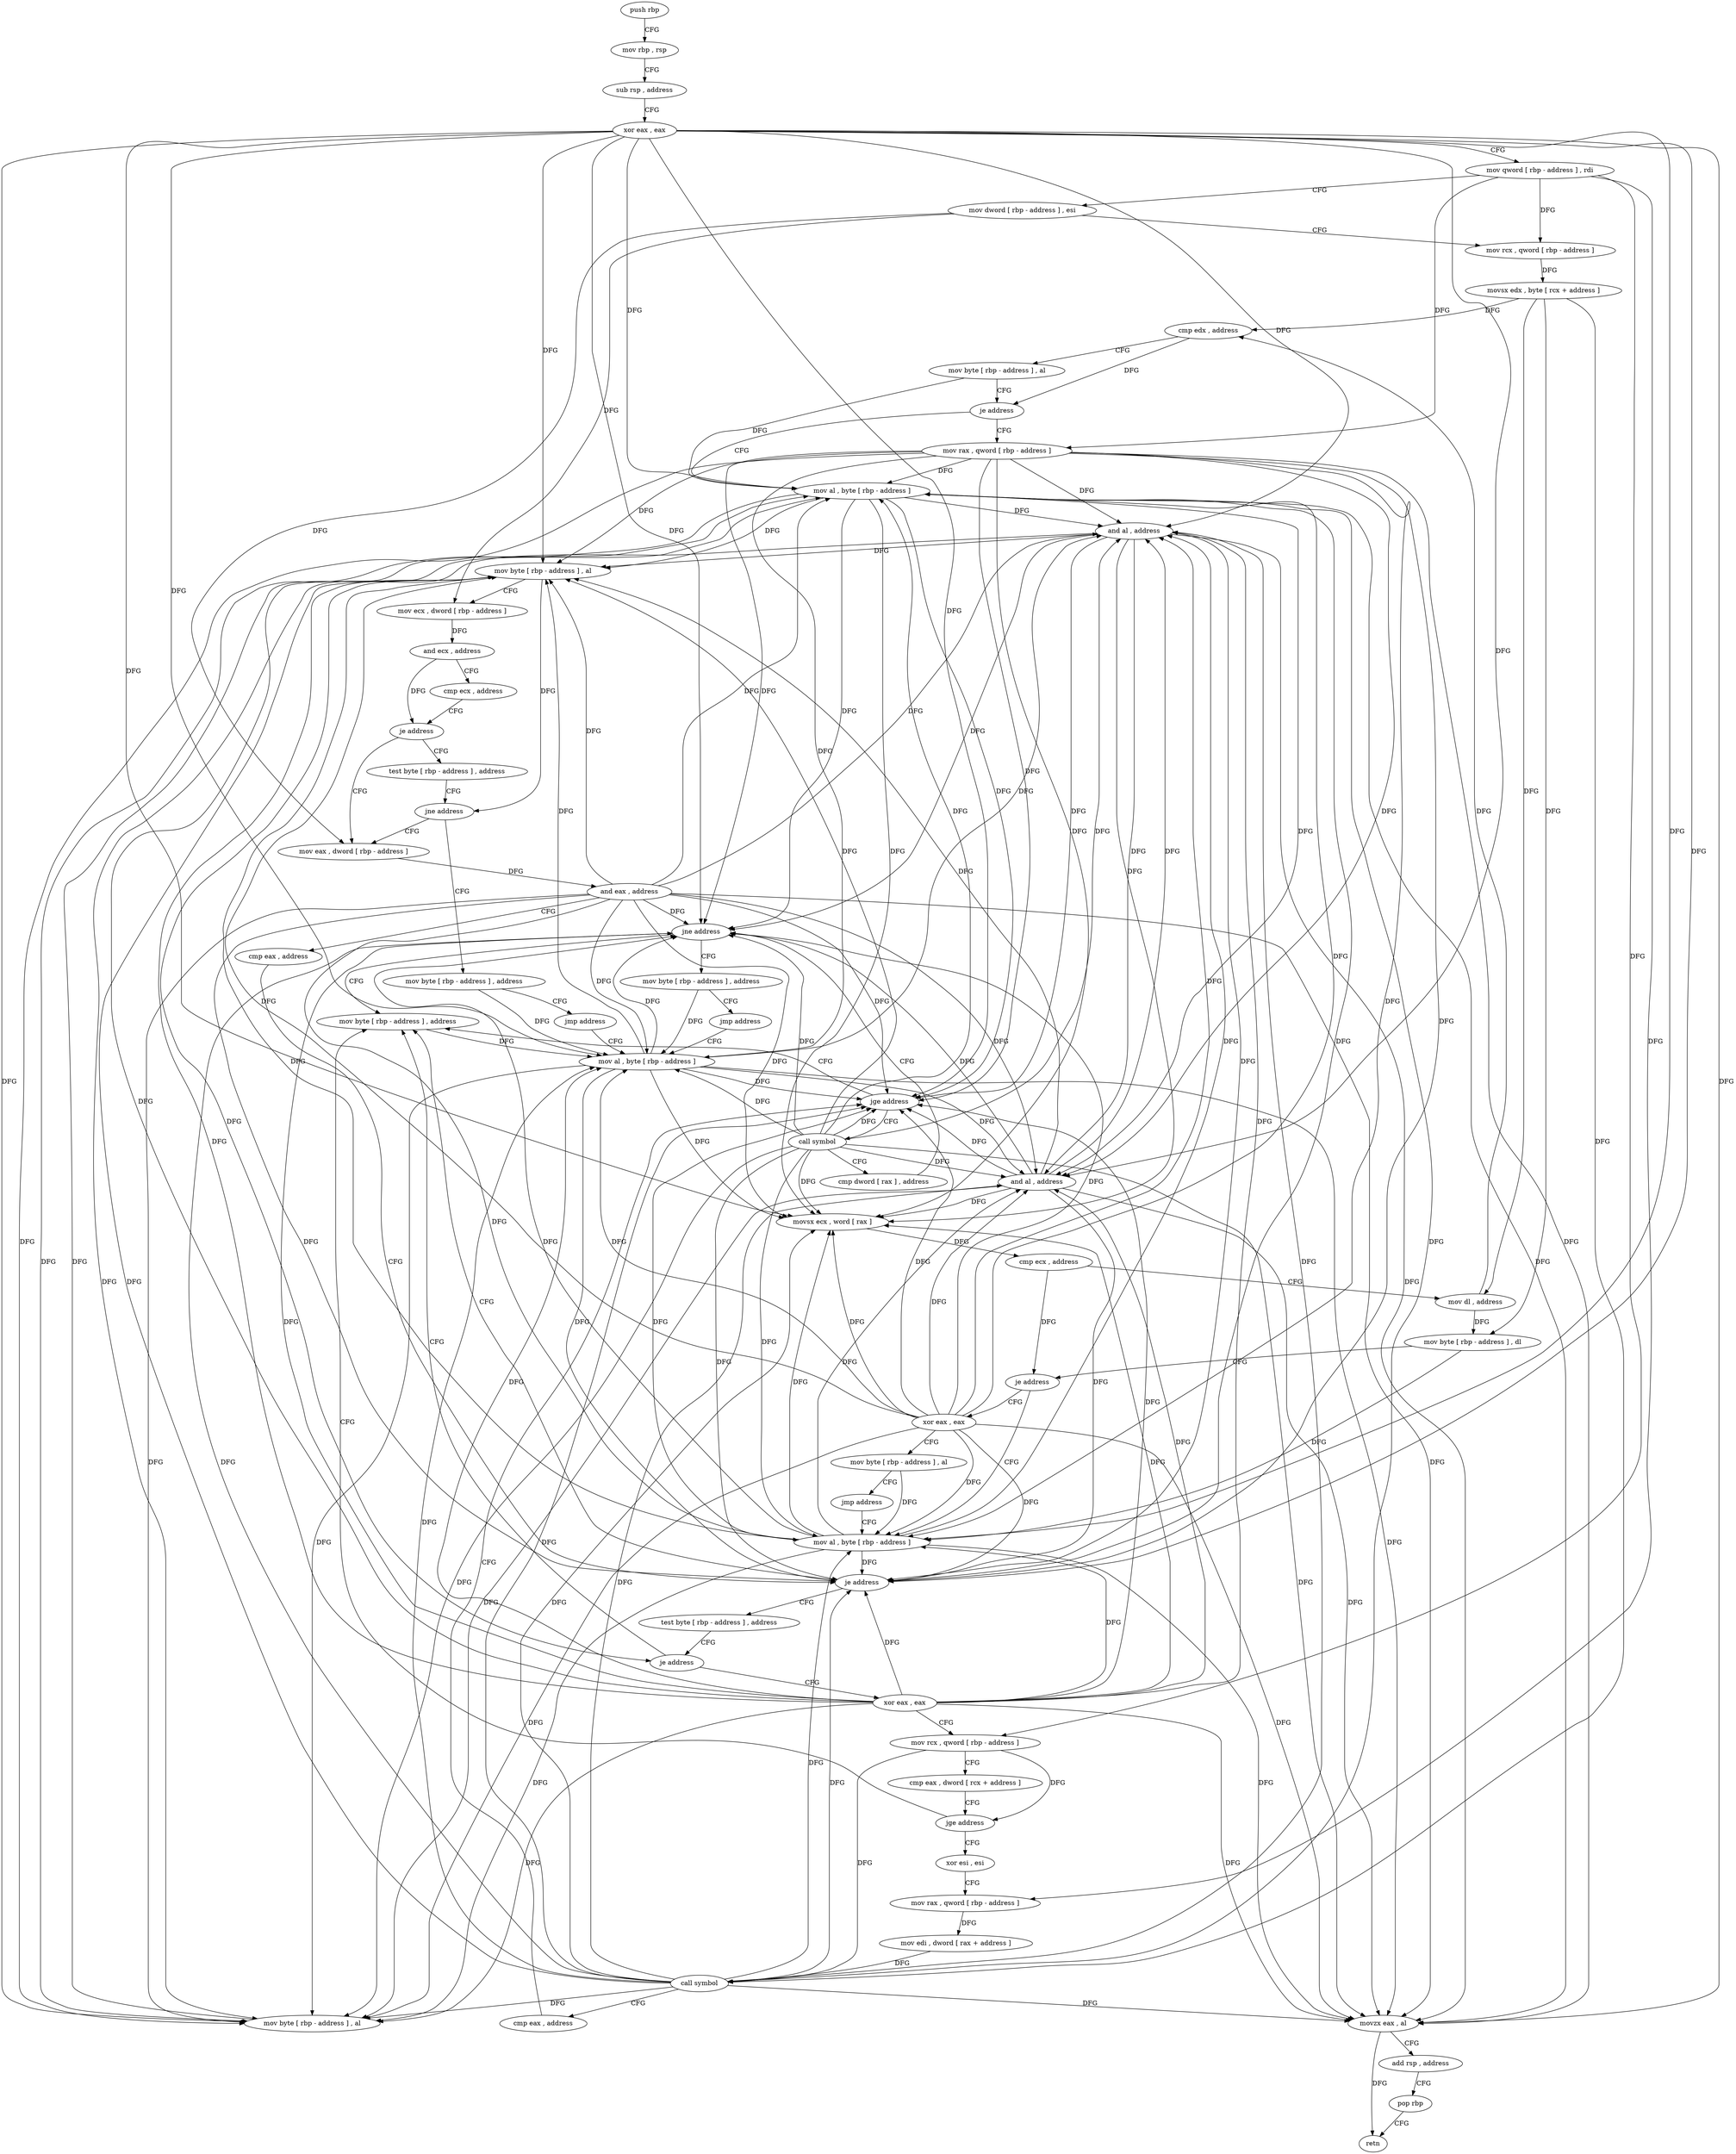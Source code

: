 digraph "func" {
"4217584" [label = "push rbp" ]
"4217585" [label = "mov rbp , rsp" ]
"4217588" [label = "sub rsp , address" ]
"4217592" [label = "xor eax , eax" ]
"4217594" [label = "mov qword [ rbp - address ] , rdi" ]
"4217598" [label = "mov dword [ rbp - address ] , esi" ]
"4217601" [label = "mov rcx , qword [ rbp - address ]" ]
"4217605" [label = "movsx edx , byte [ rcx + address ]" ]
"4217609" [label = "cmp edx , address" ]
"4217612" [label = "mov byte [ rbp - address ] , al" ]
"4217615" [label = "je address" ]
"4217658" [label = "mov al , byte [ rbp - address ]" ]
"4217621" [label = "mov rax , qword [ rbp - address ]" ]
"4217661" [label = "and al , address" ]
"4217663" [label = "mov byte [ rbp - address ] , al" ]
"4217666" [label = "mov ecx , dword [ rbp - address ]" ]
"4217669" [label = "and ecx , address" ]
"4217672" [label = "cmp ecx , address" ]
"4217675" [label = "je address" ]
"4217700" [label = "mov eax , dword [ rbp - address ]" ]
"4217681" [label = "test byte [ rbp - address ] , address" ]
"4217625" [label = "movsx ecx , word [ rax ]" ]
"4217628" [label = "cmp ecx , address" ]
"4217631" [label = "mov dl , address" ]
"4217633" [label = "mov byte [ rbp - address ] , dl" ]
"4217636" [label = "je address" ]
"4217652" [label = "mov al , byte [ rbp - address ]" ]
"4217642" [label = "xor eax , eax" ]
"4217703" [label = "and eax , address" ]
"4217706" [label = "cmp eax , address" ]
"4217709" [label = "je address" ]
"4217786" [label = "mov byte [ rbp - address ] , address" ]
"4217715" [label = "test byte [ rbp - address ] , address" ]
"4217685" [label = "jne address" ]
"4217691" [label = "mov byte [ rbp - address ] , address" ]
"4217655" [label = "mov byte [ rbp - address ] , al" ]
"4217644" [label = "mov byte [ rbp - address ] , al" ]
"4217647" [label = "jmp address" ]
"4217790" [label = "mov al , byte [ rbp - address ]" ]
"4217719" [label = "je address" ]
"4217725" [label = "xor eax , eax" ]
"4217695" [label = "jmp address" ]
"4217727" [label = "mov rcx , qword [ rbp - address ]" ]
"4217731" [label = "cmp eax , dword [ rcx + address ]" ]
"4217734" [label = "jge address" ]
"4217740" [label = "xor esi , esi" ]
"4217793" [label = "and al , address" ]
"4217795" [label = "movzx eax , al" ]
"4217798" [label = "add rsp , address" ]
"4217802" [label = "pop rbp" ]
"4217803" [label = "retn" ]
"4217742" [label = "mov rax , qword [ rbp - address ]" ]
"4217746" [label = "mov edi , dword [ rax + address ]" ]
"4217749" [label = "call symbol" ]
"4217754" [label = "cmp eax , address" ]
"4217757" [label = "jge address" ]
"4217763" [label = "call symbol" ]
"4217768" [label = "cmp dword [ rax ] , address" ]
"4217771" [label = "jne address" ]
"4217777" [label = "mov byte [ rbp - address ] , address" ]
"4217781" [label = "jmp address" ]
"4217584" -> "4217585" [ label = "CFG" ]
"4217585" -> "4217588" [ label = "CFG" ]
"4217588" -> "4217592" [ label = "CFG" ]
"4217592" -> "4217594" [ label = "CFG" ]
"4217592" -> "4217658" [ label = "DFG" ]
"4217592" -> "4217661" [ label = "DFG" ]
"4217592" -> "4217663" [ label = "DFG" ]
"4217592" -> "4217625" [ label = "DFG" ]
"4217592" -> "4217709" [ label = "DFG" ]
"4217592" -> "4217652" [ label = "DFG" ]
"4217592" -> "4217655" [ label = "DFG" ]
"4217592" -> "4217790" [ label = "DFG" ]
"4217592" -> "4217793" [ label = "DFG" ]
"4217592" -> "4217795" [ label = "DFG" ]
"4217592" -> "4217757" [ label = "DFG" ]
"4217592" -> "4217771" [ label = "DFG" ]
"4217594" -> "4217598" [ label = "CFG" ]
"4217594" -> "4217601" [ label = "DFG" ]
"4217594" -> "4217621" [ label = "DFG" ]
"4217594" -> "4217727" [ label = "DFG" ]
"4217594" -> "4217742" [ label = "DFG" ]
"4217598" -> "4217601" [ label = "CFG" ]
"4217598" -> "4217666" [ label = "DFG" ]
"4217598" -> "4217700" [ label = "DFG" ]
"4217601" -> "4217605" [ label = "DFG" ]
"4217605" -> "4217609" [ label = "DFG" ]
"4217605" -> "4217631" [ label = "DFG" ]
"4217605" -> "4217633" [ label = "DFG" ]
"4217605" -> "4217749" [ label = "DFG" ]
"4217609" -> "4217612" [ label = "CFG" ]
"4217609" -> "4217615" [ label = "DFG" ]
"4217612" -> "4217615" [ label = "CFG" ]
"4217612" -> "4217658" [ label = "DFG" ]
"4217615" -> "4217658" [ label = "CFG" ]
"4217615" -> "4217621" [ label = "CFG" ]
"4217658" -> "4217661" [ label = "DFG" ]
"4217658" -> "4217663" [ label = "DFG" ]
"4217658" -> "4217625" [ label = "DFG" ]
"4217658" -> "4217709" [ label = "DFG" ]
"4217658" -> "4217655" [ label = "DFG" ]
"4217658" -> "4217793" [ label = "DFG" ]
"4217658" -> "4217795" [ label = "DFG" ]
"4217658" -> "4217757" [ label = "DFG" ]
"4217658" -> "4217771" [ label = "DFG" ]
"4217621" -> "4217625" [ label = "DFG" ]
"4217621" -> "4217661" [ label = "DFG" ]
"4217621" -> "4217663" [ label = "DFG" ]
"4217621" -> "4217658" [ label = "DFG" ]
"4217621" -> "4217709" [ label = "DFG" ]
"4217621" -> "4217652" [ label = "DFG" ]
"4217621" -> "4217655" [ label = "DFG" ]
"4217621" -> "4217790" [ label = "DFG" ]
"4217621" -> "4217793" [ label = "DFG" ]
"4217621" -> "4217795" [ label = "DFG" ]
"4217621" -> "4217757" [ label = "DFG" ]
"4217621" -> "4217771" [ label = "DFG" ]
"4217661" -> "4217663" [ label = "DFG" ]
"4217661" -> "4217625" [ label = "DFG" ]
"4217661" -> "4217709" [ label = "DFG" ]
"4217661" -> "4217655" [ label = "DFG" ]
"4217661" -> "4217793" [ label = "DFG" ]
"4217661" -> "4217795" [ label = "DFG" ]
"4217661" -> "4217757" [ label = "DFG" ]
"4217661" -> "4217771" [ label = "DFG" ]
"4217663" -> "4217666" [ label = "CFG" ]
"4217663" -> "4217685" [ label = "DFG" ]
"4217663" -> "4217719" [ label = "DFG" ]
"4217666" -> "4217669" [ label = "DFG" ]
"4217669" -> "4217672" [ label = "CFG" ]
"4217669" -> "4217675" [ label = "DFG" ]
"4217672" -> "4217675" [ label = "CFG" ]
"4217675" -> "4217700" [ label = "CFG" ]
"4217675" -> "4217681" [ label = "CFG" ]
"4217700" -> "4217703" [ label = "DFG" ]
"4217681" -> "4217685" [ label = "CFG" ]
"4217625" -> "4217628" [ label = "DFG" ]
"4217628" -> "4217631" [ label = "CFG" ]
"4217628" -> "4217636" [ label = "DFG" ]
"4217631" -> "4217633" [ label = "DFG" ]
"4217631" -> "4217609" [ label = "DFG" ]
"4217633" -> "4217636" [ label = "CFG" ]
"4217633" -> "4217652" [ label = "DFG" ]
"4217636" -> "4217652" [ label = "CFG" ]
"4217636" -> "4217642" [ label = "CFG" ]
"4217652" -> "4217655" [ label = "DFG" ]
"4217652" -> "4217661" [ label = "DFG" ]
"4217652" -> "4217663" [ label = "DFG" ]
"4217652" -> "4217625" [ label = "DFG" ]
"4217652" -> "4217709" [ label = "DFG" ]
"4217652" -> "4217793" [ label = "DFG" ]
"4217652" -> "4217795" [ label = "DFG" ]
"4217652" -> "4217757" [ label = "DFG" ]
"4217652" -> "4217771" [ label = "DFG" ]
"4217642" -> "4217644" [ label = "CFG" ]
"4217642" -> "4217661" [ label = "DFG" ]
"4217642" -> "4217663" [ label = "DFG" ]
"4217642" -> "4217625" [ label = "DFG" ]
"4217642" -> "4217709" [ label = "DFG" ]
"4217642" -> "4217655" [ label = "DFG" ]
"4217642" -> "4217658" [ label = "DFG" ]
"4217642" -> "4217652" [ label = "DFG" ]
"4217642" -> "4217790" [ label = "DFG" ]
"4217642" -> "4217793" [ label = "DFG" ]
"4217642" -> "4217795" [ label = "DFG" ]
"4217642" -> "4217757" [ label = "DFG" ]
"4217642" -> "4217771" [ label = "DFG" ]
"4217703" -> "4217706" [ label = "CFG" ]
"4217703" -> "4217661" [ label = "DFG" ]
"4217703" -> "4217663" [ label = "DFG" ]
"4217703" -> "4217625" [ label = "DFG" ]
"4217703" -> "4217658" [ label = "DFG" ]
"4217703" -> "4217709" [ label = "DFG" ]
"4217703" -> "4217652" [ label = "DFG" ]
"4217703" -> "4217655" [ label = "DFG" ]
"4217703" -> "4217790" [ label = "DFG" ]
"4217703" -> "4217793" [ label = "DFG" ]
"4217703" -> "4217795" [ label = "DFG" ]
"4217703" -> "4217757" [ label = "DFG" ]
"4217703" -> "4217771" [ label = "DFG" ]
"4217706" -> "4217709" [ label = "CFG" ]
"4217709" -> "4217786" [ label = "CFG" ]
"4217709" -> "4217715" [ label = "CFG" ]
"4217786" -> "4217790" [ label = "DFG" ]
"4217715" -> "4217719" [ label = "CFG" ]
"4217685" -> "4217700" [ label = "CFG" ]
"4217685" -> "4217691" [ label = "CFG" ]
"4217691" -> "4217695" [ label = "CFG" ]
"4217691" -> "4217790" [ label = "DFG" ]
"4217655" -> "4217658" [ label = "DFG" ]
"4217644" -> "4217647" [ label = "CFG" ]
"4217644" -> "4217652" [ label = "DFG" ]
"4217647" -> "4217652" [ label = "CFG" ]
"4217790" -> "4217793" [ label = "DFG" ]
"4217790" -> "4217661" [ label = "DFG" ]
"4217790" -> "4217663" [ label = "DFG" ]
"4217790" -> "4217625" [ label = "DFG" ]
"4217790" -> "4217709" [ label = "DFG" ]
"4217790" -> "4217655" [ label = "DFG" ]
"4217790" -> "4217795" [ label = "DFG" ]
"4217790" -> "4217757" [ label = "DFG" ]
"4217790" -> "4217771" [ label = "DFG" ]
"4217719" -> "4217786" [ label = "CFG" ]
"4217719" -> "4217725" [ label = "CFG" ]
"4217725" -> "4217727" [ label = "CFG" ]
"4217725" -> "4217661" [ label = "DFG" ]
"4217725" -> "4217663" [ label = "DFG" ]
"4217725" -> "4217625" [ label = "DFG" ]
"4217725" -> "4217709" [ label = "DFG" ]
"4217725" -> "4217655" [ label = "DFG" ]
"4217725" -> "4217793" [ label = "DFG" ]
"4217725" -> "4217795" [ label = "DFG" ]
"4217725" -> "4217658" [ label = "DFG" ]
"4217725" -> "4217652" [ label = "DFG" ]
"4217725" -> "4217790" [ label = "DFG" ]
"4217725" -> "4217757" [ label = "DFG" ]
"4217725" -> "4217771" [ label = "DFG" ]
"4217695" -> "4217790" [ label = "CFG" ]
"4217727" -> "4217731" [ label = "CFG" ]
"4217727" -> "4217734" [ label = "DFG" ]
"4217727" -> "4217749" [ label = "DFG" ]
"4217731" -> "4217734" [ label = "CFG" ]
"4217734" -> "4217786" [ label = "CFG" ]
"4217734" -> "4217740" [ label = "CFG" ]
"4217740" -> "4217742" [ label = "CFG" ]
"4217793" -> "4217795" [ label = "DFG" ]
"4217793" -> "4217661" [ label = "DFG" ]
"4217793" -> "4217663" [ label = "DFG" ]
"4217793" -> "4217625" [ label = "DFG" ]
"4217793" -> "4217709" [ label = "DFG" ]
"4217793" -> "4217655" [ label = "DFG" ]
"4217793" -> "4217757" [ label = "DFG" ]
"4217793" -> "4217771" [ label = "DFG" ]
"4217795" -> "4217798" [ label = "CFG" ]
"4217795" -> "4217803" [ label = "DFG" ]
"4217798" -> "4217802" [ label = "CFG" ]
"4217802" -> "4217803" [ label = "CFG" ]
"4217742" -> "4217746" [ label = "DFG" ]
"4217746" -> "4217749" [ label = "DFG" ]
"4217749" -> "4217754" [ label = "CFG" ]
"4217749" -> "4217661" [ label = "DFG" ]
"4217749" -> "4217663" [ label = "DFG" ]
"4217749" -> "4217625" [ label = "DFG" ]
"4217749" -> "4217709" [ label = "DFG" ]
"4217749" -> "4217655" [ label = "DFG" ]
"4217749" -> "4217793" [ label = "DFG" ]
"4217749" -> "4217795" [ label = "DFG" ]
"4217749" -> "4217658" [ label = "DFG" ]
"4217749" -> "4217652" [ label = "DFG" ]
"4217749" -> "4217790" [ label = "DFG" ]
"4217749" -> "4217757" [ label = "DFG" ]
"4217749" -> "4217771" [ label = "DFG" ]
"4217754" -> "4217757" [ label = "CFG" ]
"4217757" -> "4217786" [ label = "CFG" ]
"4217757" -> "4217763" [ label = "CFG" ]
"4217763" -> "4217768" [ label = "CFG" ]
"4217763" -> "4217661" [ label = "DFG" ]
"4217763" -> "4217663" [ label = "DFG" ]
"4217763" -> "4217625" [ label = "DFG" ]
"4217763" -> "4217709" [ label = "DFG" ]
"4217763" -> "4217655" [ label = "DFG" ]
"4217763" -> "4217793" [ label = "DFG" ]
"4217763" -> "4217795" [ label = "DFG" ]
"4217763" -> "4217757" [ label = "DFG" ]
"4217763" -> "4217658" [ label = "DFG" ]
"4217763" -> "4217652" [ label = "DFG" ]
"4217763" -> "4217790" [ label = "DFG" ]
"4217763" -> "4217771" [ label = "DFG" ]
"4217768" -> "4217771" [ label = "CFG" ]
"4217771" -> "4217786" [ label = "CFG" ]
"4217771" -> "4217777" [ label = "CFG" ]
"4217777" -> "4217781" [ label = "CFG" ]
"4217777" -> "4217790" [ label = "DFG" ]
"4217781" -> "4217790" [ label = "CFG" ]
}

